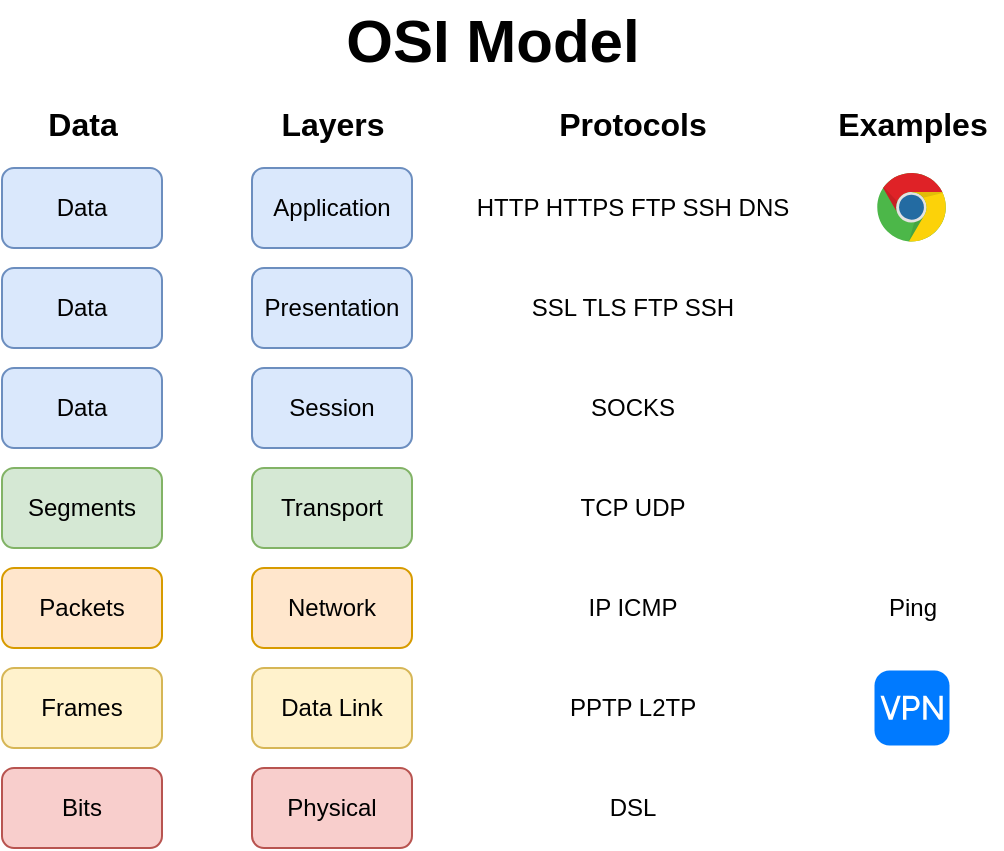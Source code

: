 <mxfile version="14.7.3" type="github" pages="7">
  <diagram id="UkxiJdt2NRUedwLi81Pg" name="OSI Model">
    <mxGraphModel dx="485" dy="772" grid="1" gridSize="10" guides="1" tooltips="1" connect="1" arrows="1" fold="1" page="1" pageScale="1" pageWidth="1169" pageHeight="827" math="0" shadow="0">
      <root>
        <mxCell id="0" />
        <mxCell id="1" parent="0" />
        <mxCell id="5qPlOilD5NjzbFHRHYGb-1" value="Application" style="rounded=1;whiteSpace=wrap;html=1;fillColor=#dae8fc;strokeColor=#6c8ebf;" parent="1" vertex="1">
          <mxGeometry x="465" y="294" width="80" height="40" as="geometry" />
        </mxCell>
        <mxCell id="5qPlOilD5NjzbFHRHYGb-2" value="OSI Model" style="text;html=1;align=center;verticalAlign=middle;resizable=0;points=[];autosize=1;strokeColor=none;fontStyle=1;fontSize=30;" parent="1" vertex="1">
          <mxGeometry x="505" y="210" width="160" height="40" as="geometry" />
        </mxCell>
        <mxCell id="5qPlOilD5NjzbFHRHYGb-4" value="Presentation" style="rounded=1;whiteSpace=wrap;html=1;fillColor=#dae8fc;strokeColor=#6c8ebf;" parent="1" vertex="1">
          <mxGeometry x="465" y="344" width="80" height="40" as="geometry" />
        </mxCell>
        <mxCell id="5qPlOilD5NjzbFHRHYGb-5" value="Session" style="rounded=1;whiteSpace=wrap;html=1;fillColor=#dae8fc;strokeColor=#6c8ebf;" parent="1" vertex="1">
          <mxGeometry x="465" y="394" width="80" height="40" as="geometry" />
        </mxCell>
        <mxCell id="5qPlOilD5NjzbFHRHYGb-6" value="Transport" style="rounded=1;whiteSpace=wrap;html=1;fillColor=#d5e8d4;strokeColor=#82b366;" parent="1" vertex="1">
          <mxGeometry x="465" y="444" width="80" height="40" as="geometry" />
        </mxCell>
        <mxCell id="5qPlOilD5NjzbFHRHYGb-11" value="Layers" style="text;html=1;align=center;verticalAlign=middle;resizable=0;points=[];autosize=1;strokeColor=none;fontStyle=1;fontSize=16;" parent="1" vertex="1">
          <mxGeometry x="470" y="262" width="70" height="20" as="geometry" />
        </mxCell>
        <mxCell id="5qPlOilD5NjzbFHRHYGb-12" value="Protocols" style="text;html=1;align=center;verticalAlign=middle;resizable=0;points=[];autosize=1;strokeColor=none;fontStyle=1;fontSize=16;" parent="1" vertex="1">
          <mxGeometry x="610" y="262" width="90" height="20" as="geometry" />
        </mxCell>
        <mxCell id="xBwSew2uJr8vD8J762Kp-2" value="Network" style="rounded=1;whiteSpace=wrap;html=1;fillColor=#ffe6cc;strokeColor=#d79b00;" parent="1" vertex="1">
          <mxGeometry x="465" y="494" width="80" height="40" as="geometry" />
        </mxCell>
        <mxCell id="xBwSew2uJr8vD8J762Kp-3" value="Data Link" style="rounded=1;whiteSpace=wrap;html=1;fillColor=#fff2cc;strokeColor=#d6b656;" parent="1" vertex="1">
          <mxGeometry x="465" y="544" width="80" height="40" as="geometry" />
        </mxCell>
        <mxCell id="xBwSew2uJr8vD8J762Kp-4" value="Physical" style="rounded=1;whiteSpace=wrap;html=1;fillColor=#f8cecc;strokeColor=#b85450;" parent="1" vertex="1">
          <mxGeometry x="465" y="594" width="80" height="40" as="geometry" />
        </mxCell>
        <mxCell id="9LNiIG7rBEWkjeyOaXjr-3" value="HTTP HTTPS FTP SSH DNS" style="text;html=1;align=center;verticalAlign=middle;resizable=0;points=[];autosize=1;strokeColor=none;fontStyle=0" parent="1" vertex="1">
          <mxGeometry x="570" y="304" width="170" height="20" as="geometry" />
        </mxCell>
        <mxCell id="9LNiIG7rBEWkjeyOaXjr-4" value="SSL TLS FTP SSH" style="text;html=1;align=center;verticalAlign=middle;resizable=0;points=[];autosize=1;strokeColor=none;fontStyle=0" parent="1" vertex="1">
          <mxGeometry x="595" y="354" width="120" height="20" as="geometry" />
        </mxCell>
        <mxCell id="9LNiIG7rBEWkjeyOaXjr-5" value="TCP UDP" style="text;html=1;align=center;verticalAlign=middle;resizable=0;points=[];autosize=1;strokeColor=none;fontStyle=0" parent="1" vertex="1">
          <mxGeometry x="620" y="454" width="70" height="20" as="geometry" />
        </mxCell>
        <mxCell id="9LNiIG7rBEWkjeyOaXjr-6" value="IP ICMP" style="text;html=1;align=center;verticalAlign=middle;resizable=0;points=[];autosize=1;strokeColor=none;fontStyle=0" parent="1" vertex="1">
          <mxGeometry x="625" y="504" width="60" height="20" as="geometry" />
        </mxCell>
        <mxCell id="9LNiIG7rBEWkjeyOaXjr-7" value="PPTP L2TP" style="text;html=1;align=center;verticalAlign=middle;resizable=0;points=[];autosize=1;strokeColor=none;fontStyle=0" parent="1" vertex="1">
          <mxGeometry x="615" y="554" width="80" height="20" as="geometry" />
        </mxCell>
        <mxCell id="S5NC5MFzi6fvD86x6c-8-2" value="SOCKS" style="text;html=1;align=center;verticalAlign=middle;resizable=0;points=[];autosize=1;strokeColor=none;fontStyle=0" parent="1" vertex="1">
          <mxGeometry x="625" y="404" width="60" height="20" as="geometry" />
        </mxCell>
        <mxCell id="S5NC5MFzi6fvD86x6c-8-3" value="DSL" style="text;html=1;align=center;verticalAlign=middle;resizable=0;points=[];autosize=1;strokeColor=none;fontStyle=0" parent="1" vertex="1">
          <mxGeometry x="635" y="604" width="40" height="20" as="geometry" />
        </mxCell>
        <mxCell id="S5NC5MFzi6fvD86x6c-8-4" value="Data" style="text;html=1;align=center;verticalAlign=middle;resizable=0;points=[];autosize=1;strokeColor=none;fontStyle=1;fontSize=16;" parent="1" vertex="1">
          <mxGeometry x="355" y="262" width="50" height="20" as="geometry" />
        </mxCell>
        <mxCell id="S5NC5MFzi6fvD86x6c-8-6" value="Data" style="rounded=1;whiteSpace=wrap;html=1;fillColor=#dae8fc;strokeColor=#6c8ebf;" parent="1" vertex="1">
          <mxGeometry x="340" y="294" width="80" height="40" as="geometry" />
        </mxCell>
        <mxCell id="S5NC5MFzi6fvD86x6c-8-7" value="Data" style="rounded=1;whiteSpace=wrap;html=1;fillColor=#dae8fc;strokeColor=#6c8ebf;" parent="1" vertex="1">
          <mxGeometry x="340" y="344" width="80" height="40" as="geometry" />
        </mxCell>
        <mxCell id="S5NC5MFzi6fvD86x6c-8-8" value="Data" style="rounded=1;whiteSpace=wrap;html=1;fillColor=#dae8fc;strokeColor=#6c8ebf;" parent="1" vertex="1">
          <mxGeometry x="340" y="394" width="80" height="40" as="geometry" />
        </mxCell>
        <mxCell id="S5NC5MFzi6fvD86x6c-8-9" value="Segments" style="rounded=1;whiteSpace=wrap;html=1;fillColor=#d5e8d4;strokeColor=#82b366;" parent="1" vertex="1">
          <mxGeometry x="340" y="444" width="80" height="40" as="geometry" />
        </mxCell>
        <mxCell id="S5NC5MFzi6fvD86x6c-8-10" value="Packets" style="rounded=1;whiteSpace=wrap;html=1;fillColor=#ffe6cc;strokeColor=#d79b00;" parent="1" vertex="1">
          <mxGeometry x="340" y="494" width="80" height="40" as="geometry" />
        </mxCell>
        <mxCell id="S5NC5MFzi6fvD86x6c-8-11" value="Frames" style="rounded=1;whiteSpace=wrap;html=1;fillColor=#fff2cc;strokeColor=#d6b656;" parent="1" vertex="1">
          <mxGeometry x="340" y="544" width="80" height="40" as="geometry" />
        </mxCell>
        <mxCell id="S5NC5MFzi6fvD86x6c-8-12" value="Bits" style="rounded=1;whiteSpace=wrap;html=1;fillColor=#f8cecc;strokeColor=#b85450;" parent="1" vertex="1">
          <mxGeometry x="340" y="594" width="80" height="40" as="geometry" />
        </mxCell>
        <mxCell id="S5NC5MFzi6fvD86x6c-8-13" value="" style="dashed=0;outlineConnect=0;html=1;align=center;labelPosition=center;verticalLabelPosition=bottom;verticalAlign=top;shape=mxgraph.weblogos.chrome;fontSize=30;" parent="1" vertex="1">
          <mxGeometry x="777.64" y="296.5" width="34.72" height="35" as="geometry" />
        </mxCell>
        <mxCell id="S5NC5MFzi6fvD86x6c-8-15" value="Examples" style="text;html=1;align=center;verticalAlign=middle;resizable=0;points=[];autosize=1;strokeColor=none;fontStyle=1;fontSize=16;" parent="1" vertex="1">
          <mxGeometry x="750" y="262" width="90" height="20" as="geometry" />
        </mxCell>
        <mxCell id="thKc8AVHNfXXZCEz8aX0-1" value="Ping" style="text;html=1;align=center;verticalAlign=middle;resizable=0;points=[];autosize=1;strokeColor=none;fontStyle=0" vertex="1" parent="1">
          <mxGeometry x="775" y="504" width="40" height="20" as="geometry" />
        </mxCell>
        <mxCell id="thKc8AVHNfXXZCEz8aX0-2" value="" style="shape=image;html=1;verticalAlign=top;verticalLabelPosition=bottom;labelBackgroundColor=#ffffff;imageAspect=0;aspect=fixed;image=https://cdn4.iconfinder.com/data/icons/ionicons/512/icon-game-controller-b-128.png" vertex="1" parent="1">
          <mxGeometry x="773" y="442" width="44" height="44" as="geometry" />
        </mxCell>
        <mxCell id="thKc8AVHNfXXZCEz8aX0-4" value="" style="html=1;strokeWidth=1;shadow=0;dashed=0;shape=mxgraph.ios7.misc.vpn;fillColor=#007AFF;strokeColor=none;buttonText=;strokeColor2=#222222;fontColor=#222222;fontSize=8;verticalLabelPosition=bottom;verticalAlign=top;align=center;" vertex="1" parent="1">
          <mxGeometry x="776.25" y="545.25" width="37.5" height="37.5" as="geometry" />
        </mxCell>
      </root>
    </mxGraphModel>
  </diagram>
  <diagram name="TCP/IP Model" id="tw4IERQANpylSQjljVNS">
    <mxGraphModel dx="1177" dy="1874" grid="1" gridSize="10" guides="1" tooltips="1" connect="1" arrows="1" fold="1" page="1" pageScale="1" pageWidth="1169" pageHeight="827" math="0" shadow="0">
      <root>
        <mxCell id="ZIKiGdOt5rATfsqMbnO5-0" />
        <mxCell id="ZIKiGdOt5rATfsqMbnO5-1" parent="ZIKiGdOt5rATfsqMbnO5-0" />
        <mxCell id="ZIKiGdOt5rATfsqMbnO5-2" value="" style="rounded=0;whiteSpace=wrap;html=1;fillColor=#dae8fc;strokeColor=#6c8ebf;" parent="ZIKiGdOt5rATfsqMbnO5-1" vertex="1">
          <mxGeometry x="650" y="284" width="120" height="320" as="geometry" />
        </mxCell>
        <mxCell id="ZIKiGdOt5rATfsqMbnO5-3" value="" style="rounded=0;whiteSpace=wrap;html=1;fillColor=#dae8fc;strokeColor=#6c8ebf;" parent="ZIKiGdOt5rATfsqMbnO5-1" vertex="1">
          <mxGeometry x="490" y="284" width="120" height="320" as="geometry" />
        </mxCell>
        <mxCell id="ZIKiGdOt5rATfsqMbnO5-4" style="edgeStyle=orthogonalEdgeStyle;rounded=0;orthogonalLoop=1;jettySize=auto;html=1;startArrow=classic;startFill=1;" parent="ZIKiGdOt5rATfsqMbnO5-1" source="ZIKiGdOt5rATfsqMbnO5-5" target="ZIKiGdOt5rATfsqMbnO5-8" edge="1">
          <mxGeometry relative="1" as="geometry" />
        </mxCell>
        <mxCell id="ZIKiGdOt5rATfsqMbnO5-5" value="HTTP" style="rounded=1;whiteSpace=wrap;html=1;fillColor=#d5e8d4;strokeColor=#82b366;" parent="ZIKiGdOt5rATfsqMbnO5-1" vertex="1">
          <mxGeometry x="510" y="304" width="80" height="40" as="geometry" />
        </mxCell>
        <mxCell id="ZIKiGdOt5rATfsqMbnO5-6" value="TCP/IP Model" style="text;html=1;align=center;verticalAlign=middle;resizable=0;points=[];autosize=1;strokeColor=none;fontStyle=1;fontSize=30;" parent="ZIKiGdOt5rATfsqMbnO5-1" vertex="1">
          <mxGeometry x="520" y="204" width="210" height="40" as="geometry" />
        </mxCell>
        <mxCell id="ZIKiGdOt5rATfsqMbnO5-7" style="edgeStyle=orthogonalEdgeStyle;rounded=0;orthogonalLoop=1;jettySize=auto;html=1;entryX=0.5;entryY=0;entryDx=0;entryDy=0;endArrow=classic;endFill=1;startArrow=classic;startFill=1;" parent="ZIKiGdOt5rATfsqMbnO5-1" source="ZIKiGdOt5rATfsqMbnO5-8" target="ZIKiGdOt5rATfsqMbnO5-10" edge="1">
          <mxGeometry relative="1" as="geometry" />
        </mxCell>
        <mxCell id="ZIKiGdOt5rATfsqMbnO5-8" value="TCP" style="rounded=1;whiteSpace=wrap;html=1;fillColor=#d5e8d4;strokeColor=#82b366;" parent="ZIKiGdOt5rATfsqMbnO5-1" vertex="1">
          <mxGeometry x="510" y="384" width="80" height="40" as="geometry" />
        </mxCell>
        <mxCell id="ZIKiGdOt5rATfsqMbnO5-9" style="edgeStyle=orthogonalEdgeStyle;rounded=0;orthogonalLoop=1;jettySize=auto;html=1;entryX=0.5;entryY=0;entryDx=0;entryDy=0;startArrow=classic;startFill=1;" parent="ZIKiGdOt5rATfsqMbnO5-1" source="ZIKiGdOt5rATfsqMbnO5-10" target="ZIKiGdOt5rATfsqMbnO5-12" edge="1">
          <mxGeometry relative="1" as="geometry" />
        </mxCell>
        <mxCell id="ZIKiGdOt5rATfsqMbnO5-10" value="IP" style="rounded=1;whiteSpace=wrap;html=1;fillColor=#d5e8d4;strokeColor=#82b366;" parent="ZIKiGdOt5rATfsqMbnO5-1" vertex="1">
          <mxGeometry x="510" y="464" width="80" height="40" as="geometry" />
        </mxCell>
        <mxCell id="ZIKiGdOt5rATfsqMbnO5-11" style="edgeStyle=orthogonalEdgeStyle;rounded=0;orthogonalLoop=1;jettySize=auto;html=1;entryX=0.5;entryY=1;entryDx=0;entryDy=0;startArrow=classic;startFill=1;" parent="ZIKiGdOt5rATfsqMbnO5-1" source="ZIKiGdOt5rATfsqMbnO5-12" target="ZIKiGdOt5rATfsqMbnO5-26" edge="1">
          <mxGeometry relative="1" as="geometry">
            <Array as="points">
              <mxPoint x="550" y="624" />
              <mxPoint x="710" y="624" />
            </Array>
          </mxGeometry>
        </mxCell>
        <mxCell id="ZIKiGdOt5rATfsqMbnO5-12" value="Network" style="rounded=1;whiteSpace=wrap;html=1;fillColor=#d5e8d4;strokeColor=#82b366;" parent="ZIKiGdOt5rATfsqMbnO5-1" vertex="1">
          <mxGeometry x="510" y="544" width="80" height="40" as="geometry" />
        </mxCell>
        <mxCell id="ZIKiGdOt5rATfsqMbnO5-13" value="Application" style="text;html=1;align=center;verticalAlign=middle;resizable=0;points=[];autosize=1;strokeColor=none;" parent="ZIKiGdOt5rATfsqMbnO5-1" vertex="1">
          <mxGeometry x="400" y="314" width="70" height="20" as="geometry" />
        </mxCell>
        <mxCell id="ZIKiGdOt5rATfsqMbnO5-14" value="Transport" style="text;html=1;align=center;verticalAlign=middle;resizable=0;points=[];autosize=1;strokeColor=none;" parent="ZIKiGdOt5rATfsqMbnO5-1" vertex="1">
          <mxGeometry x="400" y="394" width="70" height="20" as="geometry" />
        </mxCell>
        <mxCell id="ZIKiGdOt5rATfsqMbnO5-15" value="Internet" style="text;html=1;align=center;verticalAlign=middle;resizable=0;points=[];autosize=1;strokeColor=none;" parent="ZIKiGdOt5rATfsqMbnO5-1" vertex="1">
          <mxGeometry x="405" y="474" width="60" height="20" as="geometry" />
        </mxCell>
        <mxCell id="ZIKiGdOt5rATfsqMbnO5-16" value="Link" style="text;html=1;align=center;verticalAlign=middle;resizable=0;points=[];autosize=1;strokeColor=none;" parent="ZIKiGdOt5rATfsqMbnO5-1" vertex="1">
          <mxGeometry x="415" y="554" width="40" height="20" as="geometry" />
        </mxCell>
        <mxCell id="ZIKiGdOt5rATfsqMbnO5-17" value="Layers" style="text;html=1;align=center;verticalAlign=middle;resizable=0;points=[];autosize=1;strokeColor=none;fontStyle=1;fontSize=16;" parent="ZIKiGdOt5rATfsqMbnO5-1" vertex="1">
          <mxGeometry x="400" y="254" width="70" height="20" as="geometry" />
        </mxCell>
        <mxCell id="ZIKiGdOt5rATfsqMbnO5-18" value="Client" style="text;html=1;align=center;verticalAlign=middle;resizable=0;points=[];autosize=1;strokeColor=none;fontStyle=1;fontSize=16;" parent="ZIKiGdOt5rATfsqMbnO5-1" vertex="1">
          <mxGeometry x="520" y="254" width="60" height="20" as="geometry" />
        </mxCell>
        <mxCell id="ZIKiGdOt5rATfsqMbnO5-19" value="Server" style="text;html=1;align=center;verticalAlign=middle;resizable=0;points=[];autosize=1;strokeColor=none;fontStyle=1;fontSize=16;" parent="ZIKiGdOt5rATfsqMbnO5-1" vertex="1">
          <mxGeometry x="675" y="254" width="70" height="20" as="geometry" />
        </mxCell>
        <mxCell id="ZIKiGdOt5rATfsqMbnO5-20" style="edgeStyle=orthogonalEdgeStyle;rounded=0;orthogonalLoop=1;jettySize=auto;html=1;startArrow=classic;startFill=1;" parent="ZIKiGdOt5rATfsqMbnO5-1" source="ZIKiGdOt5rATfsqMbnO5-21" target="ZIKiGdOt5rATfsqMbnO5-23" edge="1">
          <mxGeometry relative="1" as="geometry" />
        </mxCell>
        <mxCell id="ZIKiGdOt5rATfsqMbnO5-21" value="HTTP" style="rounded=1;whiteSpace=wrap;html=1;fillColor=#d5e8d4;strokeColor=#82b366;" parent="ZIKiGdOt5rATfsqMbnO5-1" vertex="1">
          <mxGeometry x="670" y="304" width="80" height="40" as="geometry" />
        </mxCell>
        <mxCell id="ZIKiGdOt5rATfsqMbnO5-22" style="edgeStyle=orthogonalEdgeStyle;rounded=0;orthogonalLoop=1;jettySize=auto;html=1;entryX=0.5;entryY=0;entryDx=0;entryDy=0;startArrow=classic;startFill=1;" parent="ZIKiGdOt5rATfsqMbnO5-1" source="ZIKiGdOt5rATfsqMbnO5-23" target="ZIKiGdOt5rATfsqMbnO5-25" edge="1">
          <mxGeometry relative="1" as="geometry" />
        </mxCell>
        <mxCell id="ZIKiGdOt5rATfsqMbnO5-23" value="TCP" style="rounded=1;whiteSpace=wrap;html=1;fillColor=#d5e8d4;strokeColor=#82b366;" parent="ZIKiGdOt5rATfsqMbnO5-1" vertex="1">
          <mxGeometry x="670" y="384" width="80" height="40" as="geometry" />
        </mxCell>
        <mxCell id="ZIKiGdOt5rATfsqMbnO5-24" style="edgeStyle=orthogonalEdgeStyle;rounded=0;orthogonalLoop=1;jettySize=auto;html=1;entryX=0.5;entryY=0;entryDx=0;entryDy=0;startArrow=classic;startFill=1;" parent="ZIKiGdOt5rATfsqMbnO5-1" source="ZIKiGdOt5rATfsqMbnO5-25" target="ZIKiGdOt5rATfsqMbnO5-26" edge="1">
          <mxGeometry relative="1" as="geometry" />
        </mxCell>
        <mxCell id="ZIKiGdOt5rATfsqMbnO5-25" value="IP" style="rounded=1;whiteSpace=wrap;html=1;fillColor=#d5e8d4;strokeColor=#82b366;" parent="ZIKiGdOt5rATfsqMbnO5-1" vertex="1">
          <mxGeometry x="670" y="464" width="80" height="40" as="geometry" />
        </mxCell>
        <mxCell id="ZIKiGdOt5rATfsqMbnO5-26" value="Network" style="rounded=1;whiteSpace=wrap;html=1;fillColor=#d5e8d4;strokeColor=#82b366;" parent="ZIKiGdOt5rATfsqMbnO5-1" vertex="1">
          <mxGeometry x="670" y="544" width="80" height="40" as="geometry" />
        </mxCell>
      </root>
    </mxGraphModel>
  </diagram>
  <diagram name="TCP/IP Data Encapsulate" id="kNe85L2JYUK7L5BkZNcy">
    <mxGraphModel dx="1163" dy="937" grid="1" gridSize="10" guides="1" tooltips="1" connect="1" arrows="1" fold="1" page="1" pageScale="1" pageWidth="1169" pageHeight="827" math="0" shadow="0">
      <root>
        <mxCell id="fDYe6205L-hTC-RLT1e5-0" />
        <mxCell id="fDYe6205L-hTC-RLT1e5-1" parent="fDYe6205L-hTC-RLT1e5-0" />
        <mxCell id="HUBFKDJ6gWaIKop-SqRm-25" style="edgeStyle=orthogonalEdgeStyle;rounded=0;orthogonalLoop=1;jettySize=auto;html=1;entryX=0.5;entryY=0;entryDx=0;entryDy=0;fontSize=16;" edge="1" parent="fDYe6205L-hTC-RLT1e5-1" source="fDYe6205L-hTC-RLT1e5-5" target="fDYe6205L-hTC-RLT1e5-8">
          <mxGeometry relative="1" as="geometry" />
        </mxCell>
        <mxCell id="fDYe6205L-hTC-RLT1e5-5" value="HTTP Data" style="rounded=0;whiteSpace=wrap;html=1;fillColor=#dae8fc;strokeColor=#6c8ebf;" parent="fDYe6205L-hTC-RLT1e5-1" vertex="1">
          <mxGeometry x="487" y="253" width="80" height="20" as="geometry" />
        </mxCell>
        <mxCell id="fDYe6205L-hTC-RLT1e5-6" value="TCP/IP Data Encapsulate" style="text;html=1;align=center;verticalAlign=middle;resizable=0;points=[];autosize=1;strokeColor=none;fontStyle=1;fontSize=30;" parent="fDYe6205L-hTC-RLT1e5-1" vertex="1">
          <mxGeometry x="427" y="153" width="370" height="40" as="geometry" />
        </mxCell>
        <mxCell id="fDYe6205L-hTC-RLT1e5-13" value="Application" style="text;html=1;align=center;verticalAlign=middle;resizable=0;points=[];autosize=1;strokeColor=none;" parent="fDYe6205L-hTC-RLT1e5-1" vertex="1">
          <mxGeometry x="372" y="253" width="70" height="20" as="geometry" />
        </mxCell>
        <mxCell id="fDYe6205L-hTC-RLT1e5-14" value="Transport" style="text;html=1;align=center;verticalAlign=middle;resizable=0;points=[];autosize=1;strokeColor=none;" parent="fDYe6205L-hTC-RLT1e5-1" vertex="1">
          <mxGeometry x="372" y="328" width="70" height="20" as="geometry" />
        </mxCell>
        <mxCell id="fDYe6205L-hTC-RLT1e5-15" value="Internet" style="text;html=1;align=center;verticalAlign=middle;resizable=0;points=[];autosize=1;strokeColor=none;" parent="fDYe6205L-hTC-RLT1e5-1" vertex="1">
          <mxGeometry x="377" y="433" width="60" height="20" as="geometry" />
        </mxCell>
        <mxCell id="fDYe6205L-hTC-RLT1e5-16" value="Link" style="text;html=1;align=center;verticalAlign=middle;resizable=0;points=[];autosize=1;strokeColor=none;" parent="fDYe6205L-hTC-RLT1e5-1" vertex="1">
          <mxGeometry x="387" y="573" width="40" height="20" as="geometry" />
        </mxCell>
        <mxCell id="fDYe6205L-hTC-RLT1e5-17" value="Layers" style="text;html=1;align=center;verticalAlign=middle;resizable=0;points=[];autosize=1;strokeColor=none;fontStyle=1;fontSize=16;" parent="fDYe6205L-hTC-RLT1e5-1" vertex="1">
          <mxGeometry x="372" y="213" width="70" height="20" as="geometry" />
        </mxCell>
        <mxCell id="fDYe6205L-hTC-RLT1e5-18" value="Initirtor" style="text;html=1;align=center;verticalAlign=middle;resizable=0;points=[];autosize=1;strokeColor=none;fontStyle=1;fontSize=16;" parent="fDYe6205L-hTC-RLT1e5-1" vertex="1">
          <mxGeometry x="492" y="213" width="70" height="20" as="geometry" />
        </mxCell>
        <mxCell id="fDYe6205L-hTC-RLT1e5-19" value="Receiver" style="text;html=1;align=center;verticalAlign=middle;resizable=0;points=[];autosize=1;strokeColor=none;fontStyle=1;fontSize=16;" parent="fDYe6205L-hTC-RLT1e5-1" vertex="1">
          <mxGeometry x="667" y="213" width="80" height="20" as="geometry" />
        </mxCell>
        <mxCell id="HUBFKDJ6gWaIKop-SqRm-9" value="" style="group" vertex="1" connectable="0" parent="fDYe6205L-hTC-RLT1e5-1">
          <mxGeometry x="467" y="403" width="120" height="80" as="geometry" />
        </mxCell>
        <mxCell id="fDYe6205L-hTC-RLT1e5-10" value="IP Header" style="rounded=0;whiteSpace=wrap;html=1;fillColor=#ffe6cc;strokeColor=#d79b00;align=left;verticalAlign=top;" parent="HUBFKDJ6gWaIKop-SqRm-9" vertex="1">
          <mxGeometry width="120" height="80" as="geometry" />
        </mxCell>
        <mxCell id="HUBFKDJ6gWaIKop-SqRm-4" value="TCP Header" style="rounded=0;whiteSpace=wrap;html=1;fillColor=#d5e8d4;strokeColor=#82b366;verticalAlign=top;align=left;" vertex="1" parent="HUBFKDJ6gWaIKop-SqRm-9">
          <mxGeometry x="10" y="23" width="100" height="50" as="geometry" />
        </mxCell>
        <mxCell id="HUBFKDJ6gWaIKop-SqRm-5" value="HTTP Data" style="rounded=1;whiteSpace=wrap;html=1;fillColor=#dae8fc;strokeColor=#6c8ebf;" vertex="1" parent="HUBFKDJ6gWaIKop-SqRm-9">
          <mxGeometry x="20" y="49" width="80" height="20" as="geometry" />
        </mxCell>
        <mxCell id="HUBFKDJ6gWaIKop-SqRm-10" value="" style="group" vertex="1" connectable="0" parent="fDYe6205L-hTC-RLT1e5-1">
          <mxGeometry x="477" y="313" width="100" height="50" as="geometry" />
        </mxCell>
        <mxCell id="fDYe6205L-hTC-RLT1e5-8" value="TCP Header" style="rounded=0;whiteSpace=wrap;html=1;fillColor=#d5e8d4;strokeColor=#82b366;verticalAlign=top;align=left;" parent="HUBFKDJ6gWaIKop-SqRm-10" vertex="1">
          <mxGeometry width="100" height="50" as="geometry" />
        </mxCell>
        <mxCell id="HUBFKDJ6gWaIKop-SqRm-1" value="HTTP Data" style="rounded=1;whiteSpace=wrap;html=1;fillColor=#dae8fc;strokeColor=#6c8ebf;" vertex="1" parent="HUBFKDJ6gWaIKop-SqRm-10">
          <mxGeometry x="10" y="26" width="80" height="20" as="geometry" />
        </mxCell>
        <mxCell id="HUBFKDJ6gWaIKop-SqRm-11" value="" style="group" vertex="1" connectable="0" parent="fDYe6205L-hTC-RLT1e5-1">
          <mxGeometry x="457" y="523" width="140" height="120" as="geometry" />
        </mxCell>
        <mxCell id="fDYe6205L-hTC-RLT1e5-12" value="Network Header" style="rounded=0;html=1;fillColor=#d5e8d4;strokeColor=#82b366;whiteSpace=wrap;align=left;verticalAlign=top;" parent="HUBFKDJ6gWaIKop-SqRm-11" vertex="1">
          <mxGeometry width="140" height="120" as="geometry" />
        </mxCell>
        <mxCell id="HUBFKDJ6gWaIKop-SqRm-6" value="IP Header" style="rounded=0;whiteSpace=wrap;html=1;fillColor=#ffe6cc;strokeColor=#d79b00;align=left;verticalAlign=top;" vertex="1" parent="HUBFKDJ6gWaIKop-SqRm-11">
          <mxGeometry x="10" y="29" width="120" height="80" as="geometry" />
        </mxCell>
        <mxCell id="HUBFKDJ6gWaIKop-SqRm-7" value="TCP Header" style="rounded=0;whiteSpace=wrap;html=1;fillColor=#d5e8d4;strokeColor=#82b366;verticalAlign=top;align=left;" vertex="1" parent="HUBFKDJ6gWaIKop-SqRm-11">
          <mxGeometry x="20" y="52" width="100" height="50" as="geometry" />
        </mxCell>
        <mxCell id="HUBFKDJ6gWaIKop-SqRm-8" value="HTTP Data" style="rounded=1;whiteSpace=wrap;html=1;fillColor=#dae8fc;strokeColor=#6c8ebf;" vertex="1" parent="HUBFKDJ6gWaIKop-SqRm-11">
          <mxGeometry x="30" y="78" width="80" height="20" as="geometry" />
        </mxCell>
        <mxCell id="HUBFKDJ6gWaIKop-SqRm-12" value="HTTP Data" style="rounded=0;whiteSpace=wrap;html=1;fillColor=#dae8fc;strokeColor=#6c8ebf;" vertex="1" parent="fDYe6205L-hTC-RLT1e5-1">
          <mxGeometry x="667" y="252" width="80" height="20" as="geometry" />
        </mxCell>
        <mxCell id="HUBFKDJ6gWaIKop-SqRm-13" value="" style="group" vertex="1" connectable="0" parent="fDYe6205L-hTC-RLT1e5-1">
          <mxGeometry x="647" y="402" width="120" height="80" as="geometry" />
        </mxCell>
        <mxCell id="HUBFKDJ6gWaIKop-SqRm-14" value="IP Header" style="rounded=0;whiteSpace=wrap;html=1;fillColor=#ffe6cc;strokeColor=#d79b00;align=left;verticalAlign=top;" vertex="1" parent="HUBFKDJ6gWaIKop-SqRm-13">
          <mxGeometry width="120" height="80" as="geometry" />
        </mxCell>
        <mxCell id="HUBFKDJ6gWaIKop-SqRm-15" value="TCP Header" style="rounded=0;whiteSpace=wrap;html=1;fillColor=#d5e8d4;strokeColor=#82b366;verticalAlign=top;align=left;" vertex="1" parent="HUBFKDJ6gWaIKop-SqRm-13">
          <mxGeometry x="10" y="23" width="100" height="50" as="geometry" />
        </mxCell>
        <mxCell id="HUBFKDJ6gWaIKop-SqRm-16" value="HTTP Data" style="rounded=1;whiteSpace=wrap;html=1;fillColor=#dae8fc;strokeColor=#6c8ebf;" vertex="1" parent="HUBFKDJ6gWaIKop-SqRm-13">
          <mxGeometry x="20" y="49" width="80" height="20" as="geometry" />
        </mxCell>
        <mxCell id="HUBFKDJ6gWaIKop-SqRm-17" value="" style="group" vertex="1" connectable="0" parent="fDYe6205L-hTC-RLT1e5-1">
          <mxGeometry x="657" y="312" width="100" height="50" as="geometry" />
        </mxCell>
        <mxCell id="HUBFKDJ6gWaIKop-SqRm-18" value="TCP Header" style="rounded=0;whiteSpace=wrap;html=1;fillColor=#d5e8d4;strokeColor=#82b366;verticalAlign=top;align=left;" vertex="1" parent="HUBFKDJ6gWaIKop-SqRm-17">
          <mxGeometry width="100" height="50" as="geometry" />
        </mxCell>
        <mxCell id="HUBFKDJ6gWaIKop-SqRm-19" value="HTTP Data" style="rounded=1;whiteSpace=wrap;html=1;fillColor=#dae8fc;strokeColor=#6c8ebf;" vertex="1" parent="HUBFKDJ6gWaIKop-SqRm-17">
          <mxGeometry x="10" y="26" width="80" height="20" as="geometry" />
        </mxCell>
        <mxCell id="HUBFKDJ6gWaIKop-SqRm-20" value="" style="group" vertex="1" connectable="0" parent="fDYe6205L-hTC-RLT1e5-1">
          <mxGeometry x="637" y="522" width="140" height="120" as="geometry" />
        </mxCell>
        <mxCell id="HUBFKDJ6gWaIKop-SqRm-21" value="Network Header" style="rounded=0;html=1;fillColor=#d5e8d4;strokeColor=#82b366;whiteSpace=wrap;align=left;verticalAlign=top;" vertex="1" parent="HUBFKDJ6gWaIKop-SqRm-20">
          <mxGeometry width="140" height="120" as="geometry" />
        </mxCell>
        <mxCell id="HUBFKDJ6gWaIKop-SqRm-22" value="IP Header" style="rounded=0;whiteSpace=wrap;html=1;fillColor=#ffe6cc;strokeColor=#d79b00;align=left;verticalAlign=top;" vertex="1" parent="HUBFKDJ6gWaIKop-SqRm-20">
          <mxGeometry x="10" y="29" width="120" height="80" as="geometry" />
        </mxCell>
        <mxCell id="HUBFKDJ6gWaIKop-SqRm-23" value="TCP Header" style="rounded=0;whiteSpace=wrap;html=1;fillColor=#d5e8d4;strokeColor=#82b366;verticalAlign=top;align=left;" vertex="1" parent="HUBFKDJ6gWaIKop-SqRm-20">
          <mxGeometry x="20" y="52" width="100" height="50" as="geometry" />
        </mxCell>
        <mxCell id="HUBFKDJ6gWaIKop-SqRm-24" value="HTTP Data" style="rounded=1;whiteSpace=wrap;html=1;fillColor=#dae8fc;strokeColor=#6c8ebf;" vertex="1" parent="HUBFKDJ6gWaIKop-SqRm-20">
          <mxGeometry x="30" y="78" width="80" height="20" as="geometry" />
        </mxCell>
        <mxCell id="HUBFKDJ6gWaIKop-SqRm-26" style="edgeStyle=orthogonalEdgeStyle;rounded=0;orthogonalLoop=1;jettySize=auto;html=1;entryX=0.5;entryY=0;entryDx=0;entryDy=0;fontSize=16;" edge="1" parent="fDYe6205L-hTC-RLT1e5-1" source="fDYe6205L-hTC-RLT1e5-8" target="fDYe6205L-hTC-RLT1e5-10">
          <mxGeometry relative="1" as="geometry" />
        </mxCell>
        <mxCell id="HUBFKDJ6gWaIKop-SqRm-27" style="edgeStyle=orthogonalEdgeStyle;rounded=0;orthogonalLoop=1;jettySize=auto;html=1;entryX=0.5;entryY=0;entryDx=0;entryDy=0;fontSize=16;" edge="1" parent="fDYe6205L-hTC-RLT1e5-1" source="fDYe6205L-hTC-RLT1e5-10" target="fDYe6205L-hTC-RLT1e5-12">
          <mxGeometry relative="1" as="geometry" />
        </mxCell>
        <mxCell id="HUBFKDJ6gWaIKop-SqRm-28" style="edgeStyle=orthogonalEdgeStyle;rounded=0;orthogonalLoop=1;jettySize=auto;html=1;entryX=0.5;entryY=1;entryDx=0;entryDy=0;fontSize=16;" edge="1" parent="fDYe6205L-hTC-RLT1e5-1" source="fDYe6205L-hTC-RLT1e5-12" target="HUBFKDJ6gWaIKop-SqRm-21">
          <mxGeometry relative="1" as="geometry">
            <Array as="points">
              <mxPoint x="527" y="673" />
              <mxPoint x="707" y="673" />
            </Array>
          </mxGeometry>
        </mxCell>
        <mxCell id="HUBFKDJ6gWaIKop-SqRm-29" style="edgeStyle=orthogonalEdgeStyle;rounded=0;orthogonalLoop=1;jettySize=auto;html=1;entryX=0.5;entryY=1;entryDx=0;entryDy=0;fontSize=16;" edge="1" parent="fDYe6205L-hTC-RLT1e5-1" source="HUBFKDJ6gWaIKop-SqRm-21" target="HUBFKDJ6gWaIKop-SqRm-14">
          <mxGeometry relative="1" as="geometry" />
        </mxCell>
        <mxCell id="HUBFKDJ6gWaIKop-SqRm-30" style="edgeStyle=orthogonalEdgeStyle;rounded=0;orthogonalLoop=1;jettySize=auto;html=1;entryX=0.5;entryY=1;entryDx=0;entryDy=0;fontSize=16;" edge="1" parent="fDYe6205L-hTC-RLT1e5-1" source="HUBFKDJ6gWaIKop-SqRm-14" target="HUBFKDJ6gWaIKop-SqRm-18">
          <mxGeometry relative="1" as="geometry" />
        </mxCell>
        <mxCell id="HUBFKDJ6gWaIKop-SqRm-31" style="edgeStyle=orthogonalEdgeStyle;rounded=0;orthogonalLoop=1;jettySize=auto;html=1;entryX=0.5;entryY=1;entryDx=0;entryDy=0;fontSize=16;" edge="1" parent="fDYe6205L-hTC-RLT1e5-1" source="HUBFKDJ6gWaIKop-SqRm-18" target="HUBFKDJ6gWaIKop-SqRm-12">
          <mxGeometry relative="1" as="geometry" />
        </mxCell>
      </root>
    </mxGraphModel>
  </diagram>
  <diagram id="-kRhceAASeq-Yq_ZVivS" name="TCP 3-Way Handshake">
    <mxGraphModel dx="2713" dy="2187" grid="1" gridSize="10" guides="1" tooltips="1" connect="1" arrows="1" fold="1" page="1" pageScale="1" pageWidth="1169" pageHeight="827" math="0" shadow="0">
      <root>
        <mxCell id="pyyvm0q_JlQJBkdqEI3E-0" />
        <mxCell id="pyyvm0q_JlQJBkdqEI3E-1" parent="pyyvm0q_JlQJBkdqEI3E-0" />
        <mxCell id="novvJb57AtJLB7-wJnLC-0" value="TCP 3-Way Handshake" style="text;html=1;align=center;verticalAlign=middle;resizable=0;points=[];autosize=1;strokeColor=none;fontSize=30;fontStyle=1" vertex="1" parent="pyyvm0q_JlQJBkdqEI3E-1">
          <mxGeometry x="415" y="314" width="340" height="40" as="geometry" />
        </mxCell>
        <mxCell id="7wj9KGB8nYLxw9-swF0u-5" style="edgeStyle=orthogonalEdgeStyle;rounded=0;orthogonalLoop=1;jettySize=auto;html=1;entryX=0.5;entryY=0;entryDx=0;entryDy=0;entryPerimeter=0;fontSize=30;" edge="1" parent="pyyvm0q_JlQJBkdqEI3E-1" source="7wj9KGB8nYLxw9-swF0u-0" target="7wj9KGB8nYLxw9-swF0u-2">
          <mxGeometry relative="1" as="geometry">
            <Array as="points">
              <mxPoint x="445" y="391" />
              <mxPoint x="732" y="391" />
            </Array>
          </mxGeometry>
        </mxCell>
        <mxCell id="7wj9KGB8nYLxw9-swF0u-8" value="SYN" style="edgeLabel;html=1;align=center;verticalAlign=middle;resizable=0;points=[];fontSize=20;" vertex="1" connectable="0" parent="7wj9KGB8nYLxw9-swF0u-5">
          <mxGeometry x="-0.019" y="-1" relative="1" as="geometry">
            <mxPoint as="offset" />
          </mxGeometry>
        </mxCell>
        <mxCell id="7wj9KGB8nYLxw9-swF0u-7" style="edgeStyle=orthogonalEdgeStyle;rounded=0;orthogonalLoop=1;jettySize=auto;html=1;entryX=0.5;entryY=1;entryDx=0;entryDy=0;entryPerimeter=0;fontSize=30;" edge="1" parent="pyyvm0q_JlQJBkdqEI3E-1" source="7wj9KGB8nYLxw9-swF0u-0" target="7wj9KGB8nYLxw9-swF0u-2">
          <mxGeometry relative="1" as="geometry">
            <Array as="points">
              <mxPoint x="445" y="511" />
              <mxPoint x="732" y="511" />
            </Array>
          </mxGeometry>
        </mxCell>
        <mxCell id="7wj9KGB8nYLxw9-swF0u-10" value="ACK" style="edgeLabel;html=1;align=center;verticalAlign=middle;resizable=0;points=[];fontSize=20;" vertex="1" connectable="0" parent="7wj9KGB8nYLxw9-swF0u-7">
          <mxGeometry x="-0.031" y="-3" relative="1" as="geometry">
            <mxPoint as="offset" />
          </mxGeometry>
        </mxCell>
        <mxCell id="7wj9KGB8nYLxw9-swF0u-0" value="" style="dashed=0;outlineConnect=0;html=1;align=center;labelPosition=center;verticalLabelPosition=bottom;verticalAlign=top;shape=mxgraph.weblogos.chrome;rounded=0;fontSize=16;aspect=fixed;" vertex="1" parent="pyyvm0q_JlQJBkdqEI3E-1">
          <mxGeometry x="415" y="421" width="59.53" height="60" as="geometry" />
        </mxCell>
        <mxCell id="7wj9KGB8nYLxw9-swF0u-6" style="edgeStyle=orthogonalEdgeStyle;rounded=0;orthogonalLoop=1;jettySize=auto;html=1;fontSize=30;" edge="1" parent="pyyvm0q_JlQJBkdqEI3E-1" source="7wj9KGB8nYLxw9-swF0u-2" target="7wj9KGB8nYLxw9-swF0u-0">
          <mxGeometry relative="1" as="geometry" />
        </mxCell>
        <mxCell id="7wj9KGB8nYLxw9-swF0u-9" value="SYN ACK" style="edgeLabel;html=1;align=center;verticalAlign=middle;resizable=0;points=[];fontSize=20;labelBackgroundColor=#ffffff;" vertex="1" connectable="0" parent="7wj9KGB8nYLxw9-swF0u-6">
          <mxGeometry x="0.069" relative="1" as="geometry">
            <mxPoint as="offset" />
          </mxGeometry>
        </mxCell>
        <mxCell id="7wj9KGB8nYLxw9-swF0u-2" value="" style="outlineConnect=0;dashed=0;verticalLabelPosition=bottom;verticalAlign=top;align=center;html=1;shape=mxgraph.aws3.traditional_server;fillColor=#7D7C7C;gradientColor=none;rounded=0;fontSize=16;aspect=fixed;" vertex="1" parent="pyyvm0q_JlQJBkdqEI3E-1">
          <mxGeometry x="710.05" y="421" width="44.29" height="60" as="geometry" />
        </mxCell>
      </root>
    </mxGraphModel>
  </diagram>
  <diagram name="HTTP 1.0 Connection" id="-4vXmqstTHEZ7RFXwA-U">
    <mxGraphModel dx="1163" dy="937" grid="1" gridSize="10" guides="1" tooltips="1" connect="1" arrows="1" fold="1" page="1" pageScale="1" pageWidth="1169" pageHeight="827" math="0" shadow="0">
      <root>
        <mxCell id="4RC21mnV8cOZIcWat0oz-0" />
        <mxCell id="4RC21mnV8cOZIcWat0oz-1" parent="4RC21mnV8cOZIcWat0oz-0" />
        <mxCell id="4RC21mnV8cOZIcWat0oz-22" value="" style="rounded=0;whiteSpace=wrap;html=1;labelBackgroundColor=#ffffff;fontSize=20;align=left;verticalAlign=top;" vertex="1" parent="4RC21mnV8cOZIcWat0oz-1">
          <mxGeometry x="445" y="472.5" width="260" height="129.5" as="geometry" />
        </mxCell>
        <mxCell id="4RC21mnV8cOZIcWat0oz-21" value="" style="rounded=0;whiteSpace=wrap;html=1;labelBackgroundColor=#ffffff;fontSize=20;align=left;verticalAlign=top;fillColor=#d5e8d4;strokeColor=#82b366;" vertex="1" parent="4RC21mnV8cOZIcWat0oz-1">
          <mxGeometry x="445" y="402" width="260" height="70" as="geometry" />
        </mxCell>
        <mxCell id="4RC21mnV8cOZIcWat0oz-20" value="" style="rounded=0;whiteSpace=wrap;html=1;labelBackgroundColor=#ffffff;fontSize=20;align=left;verticalAlign=top;" vertex="1" parent="4RC21mnV8cOZIcWat0oz-1">
          <mxGeometry x="445" y="302" width="260" height="100" as="geometry" />
        </mxCell>
        <mxCell id="4RC21mnV8cOZIcWat0oz-2" value="HTTP 1.0 Connection" style="text;html=1;align=center;verticalAlign=middle;resizable=0;points=[];autosize=1;strokeColor=none;fontSize=30;fontStyle=1" vertex="1" parent="4RC21mnV8cOZIcWat0oz-1">
          <mxGeometry x="415" y="226" width="320" height="40" as="geometry" />
        </mxCell>
        <mxCell id="4RC21mnV8cOZIcWat0oz-7" value="" style="dashed=0;outlineConnect=0;html=1;align=center;labelPosition=center;verticalLabelPosition=bottom;verticalAlign=top;shape=mxgraph.weblogos.chrome;rounded=0;fontSize=16;aspect=fixed;" vertex="1" parent="4RC21mnV8cOZIcWat0oz-1">
          <mxGeometry x="325" y="407" width="59.53" height="60" as="geometry" />
        </mxCell>
        <mxCell id="4RC21mnV8cOZIcWat0oz-10" value="" style="outlineConnect=0;dashed=0;verticalLabelPosition=bottom;verticalAlign=top;align=center;html=1;shape=mxgraph.aws3.traditional_server;fillColor=#7D7C7C;gradientColor=none;rounded=0;fontSize=16;aspect=fixed;" vertex="1" parent="4RC21mnV8cOZIcWat0oz-1">
          <mxGeometry x="765" y="407" width="44.29" height="60" as="geometry" />
        </mxCell>
        <mxCell id="4RC21mnV8cOZIcWat0oz-11" value="SYN" style="html=1;shadow=0;dashed=0;align=center;verticalAlign=middle;shape=mxgraph.arrows2.arrow;dy=0.76;dx=18;notch=0;rounded=0;labelBackgroundColor=#ffffff;fontSize=20;fillColor=#dae8fc;strokeColor=#6c8ebf;" vertex="1" parent="4RC21mnV8cOZIcWat0oz-1">
          <mxGeometry x="455" y="312" width="240" height="21" as="geometry" />
        </mxCell>
        <mxCell id="4RC21mnV8cOZIcWat0oz-12" value="SYN/ACK" style="html=1;shadow=0;dashed=0;align=center;verticalAlign=middle;shape=mxgraph.arrows2.arrow;dy=0.7;dx=20;flipH=1;notch=0;rounded=0;labelBackgroundColor=#ffffff;fontSize=20;fillColor=#dae8fc;strokeColor=#6c8ebf;" vertex="1" parent="4RC21mnV8cOZIcWat0oz-1">
          <mxGeometry x="455" y="342" width="240" height="20" as="geometry" />
        </mxCell>
        <mxCell id="4RC21mnV8cOZIcWat0oz-13" value="ACK" style="html=1;shadow=0;dashed=0;align=center;verticalAlign=middle;shape=mxgraph.arrows2.arrow;dy=0.76;dx=18;notch=0;rounded=0;labelBackgroundColor=#ffffff;fontSize=20;fillColor=#dae8fc;strokeColor=#6c8ebf;" vertex="1" parent="4RC21mnV8cOZIcWat0oz-1">
          <mxGeometry x="455" y="372" width="240" height="21" as="geometry" />
        </mxCell>
        <mxCell id="4RC21mnV8cOZIcWat0oz-14" value="HTTP Request" style="html=1;shadow=0;dashed=0;align=center;verticalAlign=middle;shape=mxgraph.arrows2.arrow;dy=0.76;dx=18;notch=0;rounded=0;labelBackgroundColor=#ffffff;fontSize=20;fillColor=#dae8fc;strokeColor=#6c8ebf;" vertex="1" parent="4RC21mnV8cOZIcWat0oz-1">
          <mxGeometry x="455" y="412" width="240" height="21" as="geometry" />
        </mxCell>
        <mxCell id="4RC21mnV8cOZIcWat0oz-15" value="HTTP Response" style="html=1;shadow=0;dashed=0;align=center;verticalAlign=middle;shape=mxgraph.arrows2.arrow;dy=0.7;dx=20;flipH=1;notch=0;rounded=0;labelBackgroundColor=#ffffff;fontSize=20;fillColor=#dae8fc;strokeColor=#6c8ebf;" vertex="1" parent="4RC21mnV8cOZIcWat0oz-1">
          <mxGeometry x="455" y="442" width="240" height="20" as="geometry" />
        </mxCell>
        <mxCell id="4RC21mnV8cOZIcWat0oz-16" value="ACK" style="html=1;shadow=0;dashed=0;align=center;verticalAlign=middle;shape=mxgraph.arrows2.arrow;dy=0.76;dx=18;notch=0;rounded=0;labelBackgroundColor=#ffffff;fontSize=20;fillColor=#dae8fc;strokeColor=#6c8ebf;" vertex="1" parent="4RC21mnV8cOZIcWat0oz-1">
          <mxGeometry x="455" y="512" width="240" height="21" as="geometry" />
        </mxCell>
        <mxCell id="4RC21mnV8cOZIcWat0oz-17" value="FIN" style="html=1;shadow=0;dashed=0;align=center;verticalAlign=middle;shape=mxgraph.arrows2.arrow;dy=0.7;dx=20;flipH=1;notch=0;rounded=0;labelBackgroundColor=#ffffff;fontSize=20;fillColor=#dae8fc;strokeColor=#6c8ebf;" vertex="1" parent="4RC21mnV8cOZIcWat0oz-1">
          <mxGeometry x="455" y="542" width="240" height="20" as="geometry" />
        </mxCell>
        <mxCell id="4RC21mnV8cOZIcWat0oz-18" value="FIN" style="html=1;shadow=0;dashed=0;align=center;verticalAlign=middle;shape=mxgraph.arrows2.arrow;dy=0.7;dx=20;flipH=1;notch=0;rounded=0;labelBackgroundColor=#ffffff;fontSize=20;fillColor=#dae8fc;strokeColor=#6c8ebf;" vertex="1" parent="4RC21mnV8cOZIcWat0oz-1">
          <mxGeometry x="455" y="482" width="240" height="20" as="geometry" />
        </mxCell>
        <mxCell id="4RC21mnV8cOZIcWat0oz-19" value="ACK" style="html=1;shadow=0;dashed=0;align=center;verticalAlign=middle;shape=mxgraph.arrows2.arrow;dy=0.76;dx=18;notch=0;rounded=0;labelBackgroundColor=#ffffff;fontSize=20;fillColor=#dae8fc;strokeColor=#6c8ebf;" vertex="1" parent="4RC21mnV8cOZIcWat0oz-1">
          <mxGeometry x="455" y="572" width="240" height="21" as="geometry" />
        </mxCell>
        <mxCell id="4RC21mnV8cOZIcWat0oz-24" value="TCP close" style="text;html=1;align=center;verticalAlign=middle;resizable=0;points=[];autosize=1;strokeColor=none;fontSize=20;" vertex="1" parent="4RC21mnV8cOZIcWat0oz-1">
          <mxGeometry x="715" y="522.25" width="110" height="30" as="geometry" />
        </mxCell>
        <mxCell id="4RC21mnV8cOZIcWat0oz-25" value="TCP connect" style="text;html=1;align=center;verticalAlign=middle;resizable=0;points=[];autosize=1;strokeColor=none;fontSize=20;" vertex="1" parent="4RC21mnV8cOZIcWat0oz-1">
          <mxGeometry x="715" y="337" width="130" height="30" as="geometry" />
        </mxCell>
      </root>
    </mxGraphModel>
  </diagram>
  <diagram name="HTTP 1.1 Persistent Connections" id="VllGP_FcmTe5uB5uW_hS">
    <mxGraphModel dx="1628" dy="1312" grid="1" gridSize="10" guides="1" tooltips="1" connect="1" arrows="1" fold="1" page="1" pageScale="1" pageWidth="1169" pageHeight="827" math="0" shadow="0">
      <root>
        <mxCell id="5TzWEudCzUv5A49Oxhj1-0" />
        <mxCell id="5TzWEudCzUv5A49Oxhj1-1" parent="5TzWEudCzUv5A49Oxhj1-0" />
        <mxCell id="5TzWEudCzUv5A49Oxhj1-2" value="" style="rounded=0;whiteSpace=wrap;html=1;labelBackgroundColor=#ffffff;fontSize=20;align=left;verticalAlign=top;" vertex="1" parent="5TzWEudCzUv5A49Oxhj1-1">
          <mxGeometry x="445" y="558" width="260" height="129.5" as="geometry" />
        </mxCell>
        <mxCell id="5TzWEudCzUv5A49Oxhj1-3" value="" style="rounded=0;whiteSpace=wrap;html=1;labelBackgroundColor=#ffffff;fontSize=20;align=left;verticalAlign=top;fillColor=#d5e8d4;strokeColor=#82b366;" vertex="1" parent="5TzWEudCzUv5A49Oxhj1-1">
          <mxGeometry x="445" y="315" width="260" height="243" as="geometry" />
        </mxCell>
        <mxCell id="5TzWEudCzUv5A49Oxhj1-4" value="" style="rounded=0;whiteSpace=wrap;html=1;labelBackgroundColor=#ffffff;fontSize=20;align=left;verticalAlign=top;" vertex="1" parent="5TzWEudCzUv5A49Oxhj1-1">
          <mxGeometry x="445" y="215" width="260" height="100" as="geometry" />
        </mxCell>
        <mxCell id="5TzWEudCzUv5A49Oxhj1-5" value="HTTP 1.1&amp;nbsp;&lt;span&gt;Persistent Connections&lt;/span&gt;" style="text;html=1;align=center;verticalAlign=middle;resizable=0;points=[];autosize=1;strokeColor=none;fontSize=30;fontStyle=1" vertex="1" parent="5TzWEudCzUv5A49Oxhj1-1">
          <mxGeometry x="330" y="150" width="490" height="40" as="geometry" />
        </mxCell>
        <mxCell id="5TzWEudCzUv5A49Oxhj1-6" value="" style="dashed=0;outlineConnect=0;html=1;align=center;labelPosition=center;verticalLabelPosition=bottom;verticalAlign=top;shape=mxgraph.weblogos.chrome;rounded=0;fontSize=16;aspect=fixed;" vertex="1" parent="5TzWEudCzUv5A49Oxhj1-1">
          <mxGeometry x="325" y="406.5" width="59.53" height="60" as="geometry" />
        </mxCell>
        <mxCell id="5TzWEudCzUv5A49Oxhj1-7" value="" style="outlineConnect=0;dashed=0;verticalLabelPosition=bottom;verticalAlign=top;align=center;html=1;shape=mxgraph.aws3.traditional_server;fillColor=#7D7C7C;gradientColor=none;rounded=0;fontSize=16;aspect=fixed;" vertex="1" parent="5TzWEudCzUv5A49Oxhj1-1">
          <mxGeometry x="757.86" y="406.25" width="44.29" height="60" as="geometry" />
        </mxCell>
        <mxCell id="5TzWEudCzUv5A49Oxhj1-8" value="SYN" style="html=1;shadow=0;dashed=0;align=center;verticalAlign=middle;shape=mxgraph.arrows2.arrow;dy=0.76;dx=18;notch=0;rounded=0;labelBackgroundColor=#ffffff;fontSize=20;fillColor=#dae8fc;strokeColor=#6c8ebf;" vertex="1" parent="5TzWEudCzUv5A49Oxhj1-1">
          <mxGeometry x="455" y="225" width="240" height="21" as="geometry" />
        </mxCell>
        <mxCell id="5TzWEudCzUv5A49Oxhj1-9" value="SYN/ACK" style="html=1;shadow=0;dashed=0;align=center;verticalAlign=middle;shape=mxgraph.arrows2.arrow;dy=0.7;dx=20;flipH=1;notch=0;rounded=0;labelBackgroundColor=#ffffff;fontSize=20;fillColor=#dae8fc;strokeColor=#6c8ebf;" vertex="1" parent="5TzWEudCzUv5A49Oxhj1-1">
          <mxGeometry x="455" y="255" width="240" height="20" as="geometry" />
        </mxCell>
        <mxCell id="5TzWEudCzUv5A49Oxhj1-10" value="ACK" style="html=1;shadow=0;dashed=0;align=center;verticalAlign=middle;shape=mxgraph.arrows2.arrow;dy=0.76;dx=18;notch=0;rounded=0;labelBackgroundColor=#ffffff;fontSize=20;fillColor=#dae8fc;strokeColor=#6c8ebf;" vertex="1" parent="5TzWEudCzUv5A49Oxhj1-1">
          <mxGeometry x="455" y="285" width="240" height="21" as="geometry" />
        </mxCell>
        <mxCell id="5TzWEudCzUv5A49Oxhj1-11" value="HTTP Request" style="html=1;shadow=0;dashed=0;align=center;verticalAlign=middle;shape=mxgraph.arrows2.arrow;dy=0.76;dx=18;notch=0;rounded=0;labelBackgroundColor=#ffffff;fontSize=20;fillColor=#dae8fc;strokeColor=#6c8ebf;" vertex="1" parent="5TzWEudCzUv5A49Oxhj1-1">
          <mxGeometry x="455" y="325" width="240" height="21" as="geometry" />
        </mxCell>
        <mxCell id="5TzWEudCzUv5A49Oxhj1-12" value="HTTP Response" style="html=1;shadow=0;dashed=0;align=center;verticalAlign=middle;shape=mxgraph.arrows2.arrow;dy=0.7;dx=20;flipH=1;notch=0;rounded=0;labelBackgroundColor=#ffffff;fontSize=20;fillColor=#dae8fc;strokeColor=#6c8ebf;" vertex="1" parent="5TzWEudCzUv5A49Oxhj1-1">
          <mxGeometry x="455" y="355" width="240" height="20" as="geometry" />
        </mxCell>
        <mxCell id="5TzWEudCzUv5A49Oxhj1-13" value="ACK" style="html=1;shadow=0;dashed=0;align=center;verticalAlign=middle;shape=mxgraph.arrows2.arrow;dy=0.76;dx=18;notch=0;rounded=0;labelBackgroundColor=#ffffff;fontSize=20;fillColor=#dae8fc;strokeColor=#6c8ebf;" vertex="1" parent="5TzWEudCzUv5A49Oxhj1-1">
          <mxGeometry x="455" y="597.25" width="240" height="21" as="geometry" />
        </mxCell>
        <mxCell id="5TzWEudCzUv5A49Oxhj1-14" value="FIN" style="html=1;shadow=0;dashed=0;align=center;verticalAlign=middle;shape=mxgraph.arrows2.arrow;dy=0.7;dx=20;flipH=1;notch=0;rounded=0;labelBackgroundColor=#ffffff;fontSize=20;fillColor=#dae8fc;strokeColor=#6c8ebf;" vertex="1" parent="5TzWEudCzUv5A49Oxhj1-1">
          <mxGeometry x="455" y="627.25" width="240" height="20" as="geometry" />
        </mxCell>
        <mxCell id="5TzWEudCzUv5A49Oxhj1-15" value="FIN" style="html=1;shadow=0;dashed=0;align=center;verticalAlign=middle;shape=mxgraph.arrows2.arrow;dy=0.7;dx=20;flipH=1;notch=0;rounded=0;labelBackgroundColor=#ffffff;fontSize=20;fillColor=#dae8fc;strokeColor=#6c8ebf;" vertex="1" parent="5TzWEudCzUv5A49Oxhj1-1">
          <mxGeometry x="455" y="567.25" width="240" height="20" as="geometry" />
        </mxCell>
        <mxCell id="5TzWEudCzUv5A49Oxhj1-16" value="ACK" style="html=1;shadow=0;dashed=0;align=center;verticalAlign=middle;shape=mxgraph.arrows2.arrow;dy=0.76;dx=18;notch=0;rounded=0;labelBackgroundColor=#ffffff;fontSize=20;fillColor=#dae8fc;strokeColor=#6c8ebf;" vertex="1" parent="5TzWEudCzUv5A49Oxhj1-1">
          <mxGeometry x="455" y="657.25" width="240" height="21" as="geometry" />
        </mxCell>
        <mxCell id="5TzWEudCzUv5A49Oxhj1-17" value="TCP close" style="text;html=1;align=center;verticalAlign=middle;resizable=0;points=[];autosize=1;strokeColor=none;fontSize=20;" vertex="1" parent="5TzWEudCzUv5A49Oxhj1-1">
          <mxGeometry x="715" y="607.75" width="110" height="30" as="geometry" />
        </mxCell>
        <mxCell id="5TzWEudCzUv5A49Oxhj1-18" value="TCP connect" style="text;html=1;align=center;verticalAlign=middle;resizable=0;points=[];autosize=1;strokeColor=none;fontSize=20;" vertex="1" parent="5TzWEudCzUv5A49Oxhj1-1">
          <mxGeometry x="715" y="250" width="130" height="30" as="geometry" />
        </mxCell>
        <mxCell id="5TzWEudCzUv5A49Oxhj1-20" value="HTTP Request" style="html=1;shadow=0;dashed=0;align=center;verticalAlign=middle;shape=mxgraph.arrows2.arrow;dy=0.76;dx=18;notch=0;rounded=0;labelBackgroundColor=#ffffff;fontSize=20;fillColor=#dae8fc;strokeColor=#6c8ebf;" vertex="1" parent="5TzWEudCzUv5A49Oxhj1-1">
          <mxGeometry x="455" y="385.25" width="240" height="21" as="geometry" />
        </mxCell>
        <mxCell id="5TzWEudCzUv5A49Oxhj1-21" value="HTTP Response" style="html=1;shadow=0;dashed=0;align=center;verticalAlign=middle;shape=mxgraph.arrows2.arrow;dy=0.7;dx=20;flipH=1;notch=0;rounded=0;labelBackgroundColor=#ffffff;fontSize=20;fillColor=#dae8fc;strokeColor=#6c8ebf;" vertex="1" parent="5TzWEudCzUv5A49Oxhj1-1">
          <mxGeometry x="455" y="415.25" width="240" height="20" as="geometry" />
        </mxCell>
        <mxCell id="5TzWEudCzUv5A49Oxhj1-24" value="HTTP Request" style="html=1;shadow=0;dashed=0;align=center;verticalAlign=middle;shape=mxgraph.arrows2.arrow;dy=0.76;dx=18;notch=0;rounded=0;labelBackgroundColor=#ffffff;fontSize=20;fillColor=#dae8fc;strokeColor=#6c8ebf;" vertex="1" parent="5TzWEudCzUv5A49Oxhj1-1">
          <mxGeometry x="455" y="498" width="240" height="21" as="geometry" />
        </mxCell>
        <mxCell id="5TzWEudCzUv5A49Oxhj1-25" value="HTTP Response" style="html=1;shadow=0;dashed=0;align=center;verticalAlign=middle;shape=mxgraph.arrows2.arrow;dy=0.7;dx=20;flipH=1;notch=0;rounded=0;labelBackgroundColor=#ffffff;fontSize=20;fillColor=#dae8fc;strokeColor=#6c8ebf;" vertex="1" parent="5TzWEudCzUv5A49Oxhj1-1">
          <mxGeometry x="455" y="528" width="240" height="20" as="geometry" />
        </mxCell>
        <mxCell id="5TzWEudCzUv5A49Oxhj1-26" value="......" style="text;html=1;align=center;verticalAlign=middle;resizable=0;points=[];autosize=1;strokeColor=none;fontSize=30;" vertex="1" parent="5TzWEudCzUv5A49Oxhj1-1">
          <mxGeometry x="540" y="443" width="70" height="40" as="geometry" />
        </mxCell>
      </root>
    </mxGraphModel>
  </diagram>
  <diagram name="HTTP 1.1 Pipelining" id="dZZm6sfiIBiSaJhKecbn">
    <mxGraphModel dx="814" dy="656" grid="1" gridSize="10" guides="1" tooltips="1" connect="1" arrows="1" fold="1" page="1" pageScale="1" pageWidth="1169" pageHeight="827" math="0" shadow="0">
      <root>
        <mxCell id="B8UZZMBY9-_6zyJsIm58-0" />
        <mxCell id="B8UZZMBY9-_6zyJsIm58-1" parent="B8UZZMBY9-_6zyJsIm58-0" />
        <mxCell id="B8UZZMBY9-_6zyJsIm58-2" value="" style="rounded=0;whiteSpace=wrap;html=1;labelBackgroundColor=#ffffff;fontSize=20;align=left;verticalAlign=top;" vertex="1" parent="B8UZZMBY9-_6zyJsIm58-1">
          <mxGeometry x="445" y="470" width="260" height="30" as="geometry" />
        </mxCell>
        <mxCell id="B8UZZMBY9-_6zyJsIm58-3" value="" style="rounded=0;whiteSpace=wrap;html=1;labelBackgroundColor=#ffffff;fontSize=20;align=left;verticalAlign=top;fillColor=#d5e8d4;strokeColor=#82b366;" vertex="1" parent="B8UZZMBY9-_6zyJsIm58-1">
          <mxGeometry x="445" y="315" width="260" height="155" as="geometry" />
        </mxCell>
        <mxCell id="B8UZZMBY9-_6zyJsIm58-4" value="" style="rounded=0;whiteSpace=wrap;html=1;labelBackgroundColor=#ffffff;fontSize=20;align=left;verticalAlign=top;" vertex="1" parent="B8UZZMBY9-_6zyJsIm58-1">
          <mxGeometry x="445" y="280" width="260" height="35" as="geometry" />
        </mxCell>
        <mxCell id="B8UZZMBY9-_6zyJsIm58-5" value="HTTP 1.1&amp;nbsp;&lt;span&gt;Pipelining&lt;/span&gt;" style="text;html=1;align=center;verticalAlign=middle;resizable=0;points=[];autosize=1;strokeColor=none;fontSize=30;fontStyle=1" vertex="1" parent="B8UZZMBY9-_6zyJsIm58-1">
          <mxGeometry x="425" y="220" width="300" height="40" as="geometry" />
        </mxCell>
        <mxCell id="B8UZZMBY9-_6zyJsIm58-6" value="" style="dashed=0;outlineConnect=0;html=1;align=center;labelPosition=center;verticalLabelPosition=bottom;verticalAlign=top;shape=mxgraph.weblogos.chrome;rounded=0;fontSize=16;aspect=fixed;" vertex="1" parent="B8UZZMBY9-_6zyJsIm58-1">
          <mxGeometry x="365.47" y="360" width="59.53" height="60" as="geometry" />
        </mxCell>
        <mxCell id="B8UZZMBY9-_6zyJsIm58-7" value="" style="outlineConnect=0;dashed=0;verticalLabelPosition=bottom;verticalAlign=top;align=center;html=1;shape=mxgraph.aws3.traditional_server;fillColor=#7D7C7C;gradientColor=none;rounded=0;fontSize=16;aspect=fixed;" vertex="1" parent="B8UZZMBY9-_6zyJsIm58-1">
          <mxGeometry x="725" y="360" width="44.29" height="60" as="geometry" />
        </mxCell>
        <mxCell id="B8UZZMBY9-_6zyJsIm58-11" value="HTTP Request 1" style="html=1;shadow=0;dashed=0;align=center;verticalAlign=middle;shape=mxgraph.arrows2.arrow;dy=0.76;dx=18;notch=0;rounded=0;labelBackgroundColor=#ffffff;fontSize=20;fillColor=#dae8fc;strokeColor=#6c8ebf;" vertex="1" parent="B8UZZMBY9-_6zyJsIm58-1">
          <mxGeometry x="455" y="325" width="240" height="21" as="geometry" />
        </mxCell>
        <mxCell id="B8UZZMBY9-_6zyJsIm58-12" value="HTTP Response 2" style="html=1;shadow=0;dashed=0;align=center;verticalAlign=middle;shape=mxgraph.arrows2.arrow;dy=0.7;dx=20;flipH=1;notch=0;rounded=0;labelBackgroundColor=#ffffff;fontSize=20;fillColor=#dae8fc;strokeColor=#6c8ebf;" vertex="1" parent="B8UZZMBY9-_6zyJsIm58-1">
          <mxGeometry x="455" y="434.75" width="240" height="20" as="geometry" />
        </mxCell>
        <mxCell id="B8UZZMBY9-_6zyJsIm58-17" value="TCP close" style="text;html=1;align=center;verticalAlign=middle;resizable=0;points=[];autosize=1;strokeColor=none;fontSize=20;" vertex="1" parent="B8UZZMBY9-_6zyJsIm58-1">
          <mxGeometry x="520" y="470" width="110" height="30" as="geometry" />
        </mxCell>
        <mxCell id="B8UZZMBY9-_6zyJsIm58-18" value="TCP connect" style="text;html=1;align=center;verticalAlign=middle;resizable=0;points=[];autosize=1;strokeColor=none;fontSize=20;" vertex="1" parent="B8UZZMBY9-_6zyJsIm58-1">
          <mxGeometry x="510" y="285" width="130" height="30" as="geometry" />
        </mxCell>
        <mxCell id="B8UZZMBY9-_6zyJsIm58-19" value="HTTP Request 2" style="html=1;shadow=0;dashed=0;align=center;verticalAlign=middle;shape=mxgraph.arrows2.arrow;dy=0.76;dx=18;notch=0;rounded=0;labelBackgroundColor=#ffffff;fontSize=20;fillColor=#dae8fc;strokeColor=#6c8ebf;" vertex="1" parent="B8UZZMBY9-_6zyJsIm58-1">
          <mxGeometry x="455" y="360" width="240" height="21" as="geometry" />
        </mxCell>
        <mxCell id="B8UZZMBY9-_6zyJsIm58-20" value="HTTP Response 1" style="html=1;shadow=0;dashed=0;align=center;verticalAlign=middle;shape=mxgraph.arrows2.arrow;dy=0.7;dx=20;flipH=1;notch=0;rounded=0;labelBackgroundColor=#ffffff;fontSize=20;fillColor=#dae8fc;strokeColor=#6c8ebf;" vertex="1" parent="B8UZZMBY9-_6zyJsIm58-1">
          <mxGeometry x="455" y="400" width="240" height="20" as="geometry" />
        </mxCell>
      </root>
    </mxGraphModel>
  </diagram>
</mxfile>
